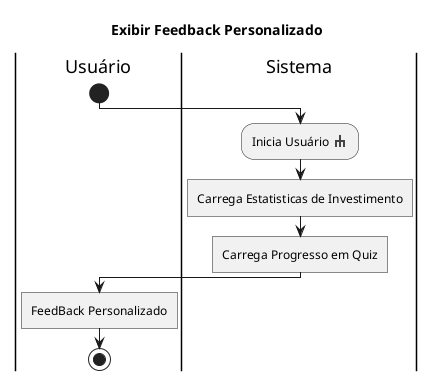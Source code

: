 @startuml

sprite $rake [16x16/8] {
0000000000000000
0000000jj0000000
0000000jj0000000
0005555jj5555000
000jjeejjeejj000
000jj00jj00jj000
000jj00jj00jj000
0000000000000000
}

title Exibir Feedback Personalizado

|Usuário|
start
|Sistema|
:Inicia Usuário <$rake>;
:Carrega Estatisticas de Investimento]
:Carrega Progresso em Quiz]
|Usuário|
:FeedBack Personalizado]
stop

@enduml